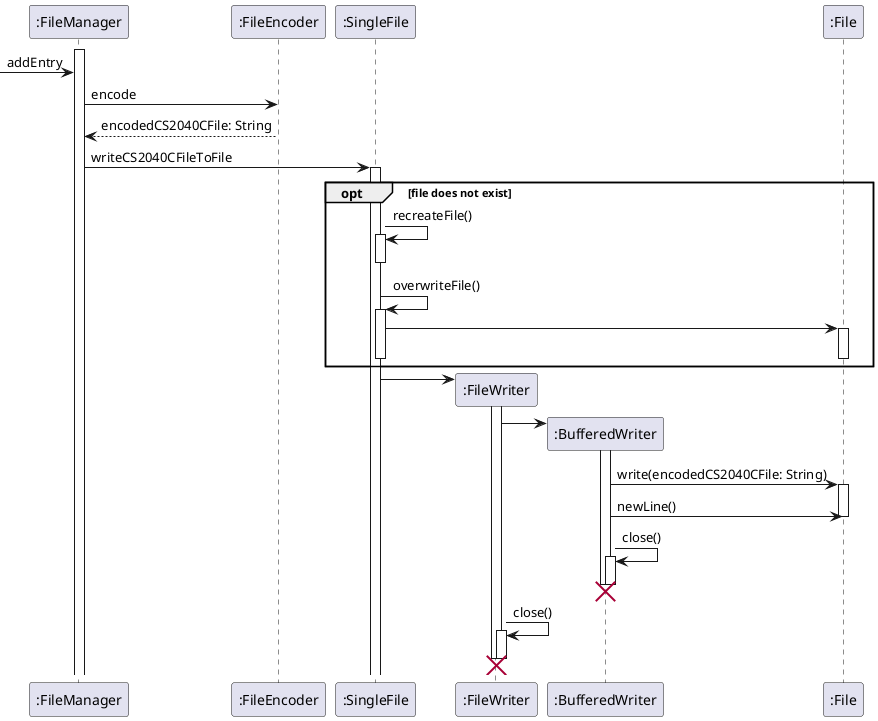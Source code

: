 @startuml

participant ":FileManager" as fm
participant ":FileEncoder" as fe
participant ":SingleFile" as sf
participant ":FileWriter" as fw
participant ":BufferedWriter" as bw
participant ":File" as f

activate fm
-> fm : addEntry
fm -> fe : encode
fe --> fm : encodedCS2040CFile: String
fm -> sf : writeCS2040CFileToFile
activate sf
    opt file does not exist
        sf -> sf : recreateFile()
        activate sf
        deactivate sf
        sf -> sf : overwriteFile()
        activate sf
        sf -> f
        activate f
        deactivate f
        deactivate sf
    end
sf -> fw **
activate fw
fw -> bw **
activate bw
bw -> f : write(encodedCS2040CFile: String)
activate f
bw -> f : newLine()
deactivate f
bw -> bw : close()
activate bw
deactivate bw
destroy bw
fw -> fw : close()
activate fw
deactivate fw
destroy fw
@enduml